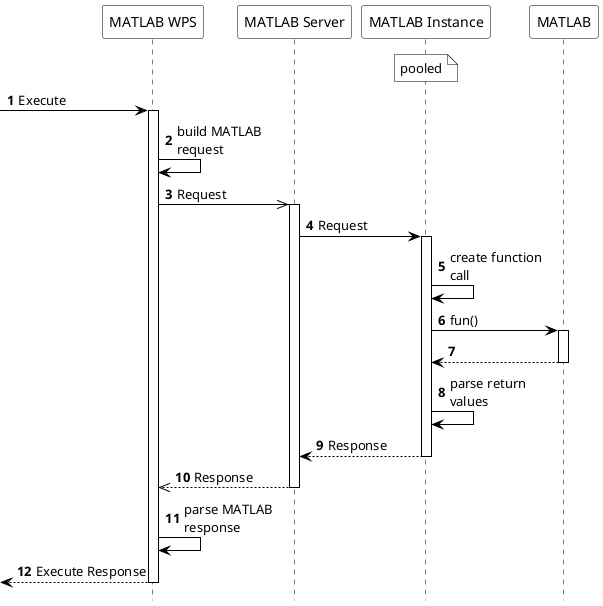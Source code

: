 @startuml
autonumber
hide footbox
skinparam defaultFontName "Linux Biolinum"
skinparam note {
	BackgroundColor white
	BorderColor black
}
skinparam sequence {
	ArrowColor black
	ActorBorderColor black
	LifeLineBorderColor black
	ParticipantBorderColor black
	BoxLineColor black
	ActorBackgroundColor white
	ParticipantBackgroundColor white
	GroupBackgroundColor white
	DividerBackgroundColor white
	BoxBackgroundColor white
	LifeLineBackgroundColor white
}

participant "MATLAB WPS" as mwps
participant "MATLAB Server" as ms
participant "MATLAB Instance" as mi
participant "MATLAB" as m
note over mi: pooled

[-> mwps: Execute
activate mwps
mwps -> mwps: build MATLAB\nrequest
mwps ->> ms: Request
activate ms
ms -> mi: Request
activate mi
mi -> mi: create function\ncall
mi -> m: fun()
activate m
mi <-- m:
deactivate m
mi -> mi: parse return\nvalues
ms <-- mi: Response
deactivate mi
mwps <<-- ms: Response
deactivate ms
mwps -> mwps: parse MATLAB\nresponse
[<-- mwps: Execute Response
deactivate mwps

@enduml